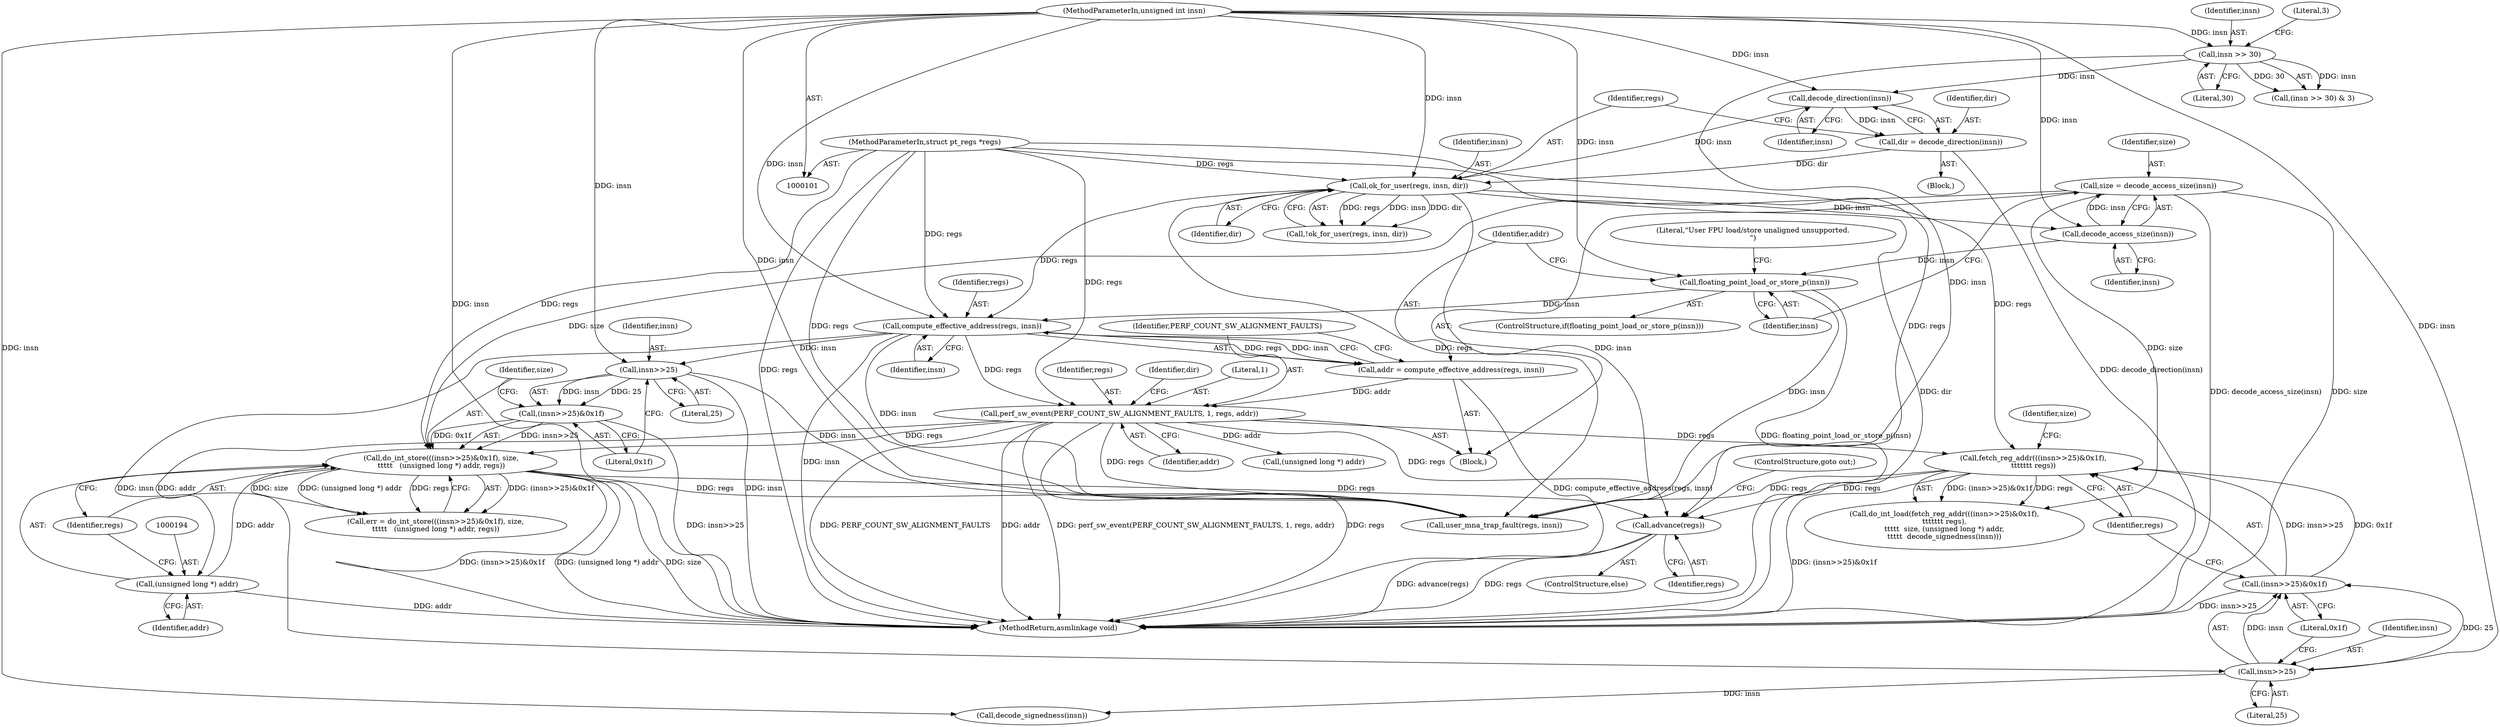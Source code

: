digraph "0_linux_a8b0ca17b80e92faab46ee7179ba9e99ccb61233_33@pointer" {
"1000214" [label="(Call,advance(regs))"];
"1000157" [label="(Call,perf_sw_event(PERF_COUNT_SW_ALIGNMENT_FAULTS, 1, regs, addr))"];
"1000154" [label="(Call,compute_effective_address(regs, insn))"];
"1000130" [label="(Call,ok_for_user(regs, insn, dir))"];
"1000102" [label="(MethodParameterIn,struct pt_regs *regs)"];
"1000126" [label="(Call,decode_direction(insn))"];
"1000118" [label="(Call,insn >> 30)"];
"1000103" [label="(MethodParameterIn,unsigned int insn)"];
"1000124" [label="(Call,dir = decode_direction(insn))"];
"1000146" [label="(Call,floating_point_load_or_store_p(insn))"];
"1000142" [label="(Call,decode_access_size(insn))"];
"1000152" [label="(Call,addr = compute_effective_address(regs, insn))"];
"1000186" [label="(Call,do_int_store(((insn>>25)&0x1f), size,\n\t\t\t\t\t   (unsigned long *) addr, regs))"];
"1000187" [label="(Call,(insn>>25)&0x1f)"];
"1000188" [label="(Call,insn>>25)"];
"1000140" [label="(Call,size = decode_access_size(insn))"];
"1000193" [label="(Call,(unsigned long *) addr)"];
"1000169" [label="(Call,fetch_reg_addr(((insn>>25)&0x1f),\n\t\t\t\t\t\t\t regs))"];
"1000170" [label="(Call,(insn>>25)&0x1f)"];
"1000171" [label="(Call,insn>>25)"];
"1000154" [label="(Call,compute_effective_address(regs, insn))"];
"1000168" [label="(Call,do_int_load(fetch_reg_addr(((insn>>25)&0x1f),\n\t\t\t\t\t\t\t regs),\n\t\t\t\t\t  size, (unsigned long *) addr,\n\t\t\t\t\t  decode_signedness(insn)))"];
"1000142" [label="(Call,decode_access_size(insn))"];
"1000189" [label="(Identifier,insn)"];
"1000195" [label="(Identifier,addr)"];
"1000190" [label="(Literal,25)"];
"1000193" [label="(Call,(unsigned long *) addr)"];
"1000175" [label="(Identifier,regs)"];
"1000176" [label="(Identifier,size)"];
"1000117" [label="(Call,(insn >> 30) & 3)"];
"1000163" [label="(Identifier,dir)"];
"1000119" [label="(Identifier,insn)"];
"1000196" [label="(Identifier,regs)"];
"1000155" [label="(Identifier,regs)"];
"1000169" [label="(Call,fetch_reg_addr(((insn>>25)&0x1f),\n\t\t\t\t\t\t\t regs))"];
"1000216" [label="(ControlStructure,goto out;)"];
"1000218" [label="(Call,user_mna_trap_fault(regs, insn))"];
"1000120" [label="(Literal,30)"];
"1000174" [label="(Literal,0x1f)"];
"1000171" [label="(Call,insn>>25)"];
"1000170" [label="(Call,(insn>>25)&0x1f)"];
"1000152" [label="(Call,addr = compute_effective_address(regs, insn))"];
"1000159" [label="(Literal,1)"];
"1000192" [label="(Identifier,size)"];
"1000140" [label="(Call,size = decode_access_size(insn))"];
"1000145" [label="(ControlStructure,if(floating_point_load_or_store_p(insn)))"];
"1000187" [label="(Call,(insn>>25)&0x1f)"];
"1000213" [label="(ControlStructure,else)"];
"1000180" [label="(Call,decode_signedness(insn))"];
"1000161" [label="(Identifier,addr)"];
"1000191" [label="(Literal,0x1f)"];
"1000186" [label="(Call,do_int_store(((insn>>25)&0x1f), size,\n\t\t\t\t\t   (unsigned long *) addr, regs))"];
"1000125" [label="(Identifier,dir)"];
"1000177" [label="(Call,(unsigned long *) addr)"];
"1000131" [label="(Identifier,regs)"];
"1000104" [label="(Block,)"];
"1000153" [label="(Identifier,addr)"];
"1000143" [label="(Identifier,insn)"];
"1000150" [label="(Literal,\"User FPU load/store unaligned unsupported.\n\")"];
"1000160" [label="(Identifier,regs)"];
"1000137" [label="(Block,)"];
"1000173" [label="(Literal,25)"];
"1000222" [label="(MethodReturn,asmlinkage void)"];
"1000132" [label="(Identifier,insn)"];
"1000127" [label="(Identifier,insn)"];
"1000215" [label="(Identifier,regs)"];
"1000118" [label="(Call,insn >> 30)"];
"1000146" [label="(Call,floating_point_load_or_store_p(insn))"];
"1000141" [label="(Identifier,size)"];
"1000156" [label="(Identifier,insn)"];
"1000121" [label="(Literal,3)"];
"1000158" [label="(Identifier,PERF_COUNT_SW_ALIGNMENT_FAULTS)"];
"1000133" [label="(Identifier,dir)"];
"1000184" [label="(Call,err = do_int_store(((insn>>25)&0x1f), size,\n\t\t\t\t\t   (unsigned long *) addr, regs))"];
"1000103" [label="(MethodParameterIn,unsigned int insn)"];
"1000130" [label="(Call,ok_for_user(regs, insn, dir))"];
"1000124" [label="(Call,dir = decode_direction(insn))"];
"1000129" [label="(Call,!ok_for_user(regs, insn, dir))"];
"1000126" [label="(Call,decode_direction(insn))"];
"1000214" [label="(Call,advance(regs))"];
"1000102" [label="(MethodParameterIn,struct pt_regs *regs)"];
"1000157" [label="(Call,perf_sw_event(PERF_COUNT_SW_ALIGNMENT_FAULTS, 1, regs, addr))"];
"1000147" [label="(Identifier,insn)"];
"1000188" [label="(Call,insn>>25)"];
"1000172" [label="(Identifier,insn)"];
"1000214" -> "1000213"  [label="AST: "];
"1000214" -> "1000215"  [label="CFG: "];
"1000215" -> "1000214"  [label="AST: "];
"1000216" -> "1000214"  [label="CFG: "];
"1000214" -> "1000222"  [label="DDG: advance(regs)"];
"1000214" -> "1000222"  [label="DDG: regs"];
"1000157" -> "1000214"  [label="DDG: regs"];
"1000186" -> "1000214"  [label="DDG: regs"];
"1000169" -> "1000214"  [label="DDG: regs"];
"1000102" -> "1000214"  [label="DDG: regs"];
"1000157" -> "1000137"  [label="AST: "];
"1000157" -> "1000161"  [label="CFG: "];
"1000158" -> "1000157"  [label="AST: "];
"1000159" -> "1000157"  [label="AST: "];
"1000160" -> "1000157"  [label="AST: "];
"1000161" -> "1000157"  [label="AST: "];
"1000163" -> "1000157"  [label="CFG: "];
"1000157" -> "1000222"  [label="DDG: perf_sw_event(PERF_COUNT_SW_ALIGNMENT_FAULTS, 1, regs, addr)"];
"1000157" -> "1000222"  [label="DDG: regs"];
"1000157" -> "1000222"  [label="DDG: PERF_COUNT_SW_ALIGNMENT_FAULTS"];
"1000157" -> "1000222"  [label="DDG: addr"];
"1000154" -> "1000157"  [label="DDG: regs"];
"1000102" -> "1000157"  [label="DDG: regs"];
"1000152" -> "1000157"  [label="DDG: addr"];
"1000157" -> "1000169"  [label="DDG: regs"];
"1000157" -> "1000177"  [label="DDG: addr"];
"1000157" -> "1000193"  [label="DDG: addr"];
"1000157" -> "1000186"  [label="DDG: regs"];
"1000157" -> "1000218"  [label="DDG: regs"];
"1000154" -> "1000152"  [label="AST: "];
"1000154" -> "1000156"  [label="CFG: "];
"1000155" -> "1000154"  [label="AST: "];
"1000156" -> "1000154"  [label="AST: "];
"1000152" -> "1000154"  [label="CFG: "];
"1000154" -> "1000222"  [label="DDG: insn"];
"1000154" -> "1000152"  [label="DDG: regs"];
"1000154" -> "1000152"  [label="DDG: insn"];
"1000130" -> "1000154"  [label="DDG: regs"];
"1000102" -> "1000154"  [label="DDG: regs"];
"1000146" -> "1000154"  [label="DDG: insn"];
"1000103" -> "1000154"  [label="DDG: insn"];
"1000154" -> "1000171"  [label="DDG: insn"];
"1000154" -> "1000188"  [label="DDG: insn"];
"1000154" -> "1000218"  [label="DDG: insn"];
"1000130" -> "1000129"  [label="AST: "];
"1000130" -> "1000133"  [label="CFG: "];
"1000131" -> "1000130"  [label="AST: "];
"1000132" -> "1000130"  [label="AST: "];
"1000133" -> "1000130"  [label="AST: "];
"1000129" -> "1000130"  [label="CFG: "];
"1000130" -> "1000222"  [label="DDG: dir"];
"1000130" -> "1000129"  [label="DDG: regs"];
"1000130" -> "1000129"  [label="DDG: insn"];
"1000130" -> "1000129"  [label="DDG: dir"];
"1000102" -> "1000130"  [label="DDG: regs"];
"1000126" -> "1000130"  [label="DDG: insn"];
"1000103" -> "1000130"  [label="DDG: insn"];
"1000124" -> "1000130"  [label="DDG: dir"];
"1000130" -> "1000142"  [label="DDG: insn"];
"1000130" -> "1000218"  [label="DDG: regs"];
"1000130" -> "1000218"  [label="DDG: insn"];
"1000102" -> "1000101"  [label="AST: "];
"1000102" -> "1000222"  [label="DDG: regs"];
"1000102" -> "1000169"  [label="DDG: regs"];
"1000102" -> "1000186"  [label="DDG: regs"];
"1000102" -> "1000218"  [label="DDG: regs"];
"1000126" -> "1000124"  [label="AST: "];
"1000126" -> "1000127"  [label="CFG: "];
"1000127" -> "1000126"  [label="AST: "];
"1000124" -> "1000126"  [label="CFG: "];
"1000126" -> "1000124"  [label="DDG: insn"];
"1000118" -> "1000126"  [label="DDG: insn"];
"1000103" -> "1000126"  [label="DDG: insn"];
"1000118" -> "1000117"  [label="AST: "];
"1000118" -> "1000120"  [label="CFG: "];
"1000119" -> "1000118"  [label="AST: "];
"1000120" -> "1000118"  [label="AST: "];
"1000121" -> "1000118"  [label="CFG: "];
"1000118" -> "1000117"  [label="DDG: insn"];
"1000118" -> "1000117"  [label="DDG: 30"];
"1000103" -> "1000118"  [label="DDG: insn"];
"1000118" -> "1000218"  [label="DDG: insn"];
"1000103" -> "1000101"  [label="AST: "];
"1000103" -> "1000222"  [label="DDG: insn"];
"1000103" -> "1000142"  [label="DDG: insn"];
"1000103" -> "1000146"  [label="DDG: insn"];
"1000103" -> "1000171"  [label="DDG: insn"];
"1000103" -> "1000180"  [label="DDG: insn"];
"1000103" -> "1000188"  [label="DDG: insn"];
"1000103" -> "1000218"  [label="DDG: insn"];
"1000124" -> "1000104"  [label="AST: "];
"1000125" -> "1000124"  [label="AST: "];
"1000131" -> "1000124"  [label="CFG: "];
"1000124" -> "1000222"  [label="DDG: decode_direction(insn)"];
"1000146" -> "1000145"  [label="AST: "];
"1000146" -> "1000147"  [label="CFG: "];
"1000147" -> "1000146"  [label="AST: "];
"1000150" -> "1000146"  [label="CFG: "];
"1000153" -> "1000146"  [label="CFG: "];
"1000146" -> "1000222"  [label="DDG: floating_point_load_or_store_p(insn)"];
"1000142" -> "1000146"  [label="DDG: insn"];
"1000146" -> "1000218"  [label="DDG: insn"];
"1000142" -> "1000140"  [label="AST: "];
"1000142" -> "1000143"  [label="CFG: "];
"1000143" -> "1000142"  [label="AST: "];
"1000140" -> "1000142"  [label="CFG: "];
"1000142" -> "1000140"  [label="DDG: insn"];
"1000152" -> "1000137"  [label="AST: "];
"1000153" -> "1000152"  [label="AST: "];
"1000158" -> "1000152"  [label="CFG: "];
"1000152" -> "1000222"  [label="DDG: compute_effective_address(regs, insn)"];
"1000186" -> "1000184"  [label="AST: "];
"1000186" -> "1000196"  [label="CFG: "];
"1000187" -> "1000186"  [label="AST: "];
"1000192" -> "1000186"  [label="AST: "];
"1000193" -> "1000186"  [label="AST: "];
"1000196" -> "1000186"  [label="AST: "];
"1000184" -> "1000186"  [label="CFG: "];
"1000186" -> "1000222"  [label="DDG: (insn>>25)&0x1f"];
"1000186" -> "1000222"  [label="DDG: (unsigned long *) addr"];
"1000186" -> "1000222"  [label="DDG: size"];
"1000186" -> "1000184"  [label="DDG: (insn>>25)&0x1f"];
"1000186" -> "1000184"  [label="DDG: size"];
"1000186" -> "1000184"  [label="DDG: (unsigned long *) addr"];
"1000186" -> "1000184"  [label="DDG: regs"];
"1000187" -> "1000186"  [label="DDG: insn>>25"];
"1000187" -> "1000186"  [label="DDG: 0x1f"];
"1000140" -> "1000186"  [label="DDG: size"];
"1000193" -> "1000186"  [label="DDG: addr"];
"1000186" -> "1000218"  [label="DDG: regs"];
"1000187" -> "1000191"  [label="CFG: "];
"1000188" -> "1000187"  [label="AST: "];
"1000191" -> "1000187"  [label="AST: "];
"1000192" -> "1000187"  [label="CFG: "];
"1000187" -> "1000222"  [label="DDG: insn>>25"];
"1000188" -> "1000187"  [label="DDG: insn"];
"1000188" -> "1000187"  [label="DDG: 25"];
"1000188" -> "1000190"  [label="CFG: "];
"1000189" -> "1000188"  [label="AST: "];
"1000190" -> "1000188"  [label="AST: "];
"1000191" -> "1000188"  [label="CFG: "];
"1000188" -> "1000222"  [label="DDG: insn"];
"1000188" -> "1000218"  [label="DDG: insn"];
"1000140" -> "1000137"  [label="AST: "];
"1000141" -> "1000140"  [label="AST: "];
"1000147" -> "1000140"  [label="CFG: "];
"1000140" -> "1000222"  [label="DDG: size"];
"1000140" -> "1000222"  [label="DDG: decode_access_size(insn)"];
"1000140" -> "1000168"  [label="DDG: size"];
"1000193" -> "1000195"  [label="CFG: "];
"1000194" -> "1000193"  [label="AST: "];
"1000195" -> "1000193"  [label="AST: "];
"1000196" -> "1000193"  [label="CFG: "];
"1000193" -> "1000222"  [label="DDG: addr"];
"1000169" -> "1000168"  [label="AST: "];
"1000169" -> "1000175"  [label="CFG: "];
"1000170" -> "1000169"  [label="AST: "];
"1000175" -> "1000169"  [label="AST: "];
"1000176" -> "1000169"  [label="CFG: "];
"1000169" -> "1000222"  [label="DDG: (insn>>25)&0x1f"];
"1000169" -> "1000168"  [label="DDG: (insn>>25)&0x1f"];
"1000169" -> "1000168"  [label="DDG: regs"];
"1000170" -> "1000169"  [label="DDG: insn>>25"];
"1000170" -> "1000169"  [label="DDG: 0x1f"];
"1000169" -> "1000218"  [label="DDG: regs"];
"1000170" -> "1000174"  [label="CFG: "];
"1000171" -> "1000170"  [label="AST: "];
"1000174" -> "1000170"  [label="AST: "];
"1000175" -> "1000170"  [label="CFG: "];
"1000170" -> "1000222"  [label="DDG: insn>>25"];
"1000171" -> "1000170"  [label="DDG: insn"];
"1000171" -> "1000170"  [label="DDG: 25"];
"1000171" -> "1000173"  [label="CFG: "];
"1000172" -> "1000171"  [label="AST: "];
"1000173" -> "1000171"  [label="AST: "];
"1000174" -> "1000171"  [label="CFG: "];
"1000171" -> "1000180"  [label="DDG: insn"];
}
